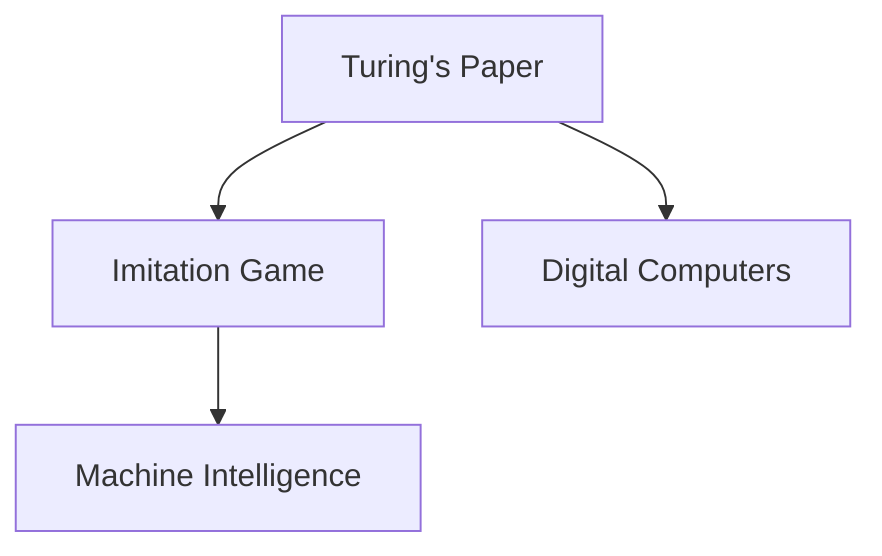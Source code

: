 graph TD
    concept_turing_paper["Turing's Paper"]
    concept_imitation_game["Imitation Game"]
    concept_machine_intelligence["Machine Intelligence"]
    concept_digital_computers["Digital Computers"]
    
    concept_turing_paper --> concept_imitation_game
    concept_imitation_game --> concept_machine_intelligence
    concept_turing_paper --> concept_digital_computers